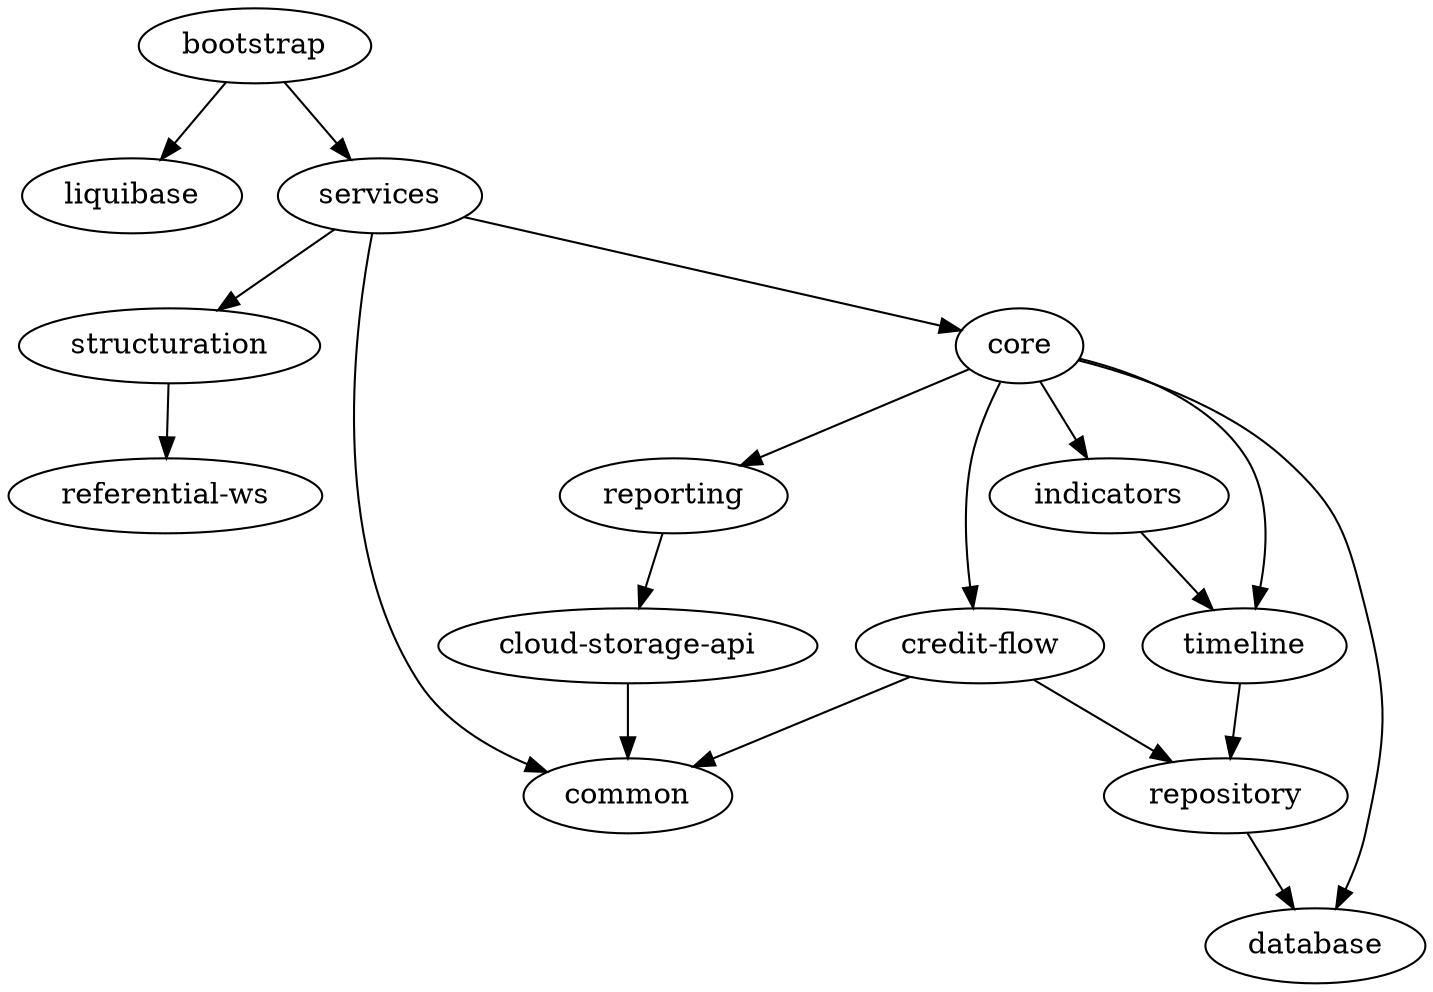 digraph modules {
A[label="bootstrap"];
B[label="liquibase"];
C[label="services"];
D[label="cloud-storage-api"];
E[label="database"];
F[label="referential-ws"];
G[label="repository"];
H[label="structuration"];
I[label="indicators"];
J[label="timeline"];
K[label="credit-flow"];
L[label="reporting"];
M[label="common"];
N[label="core"];

K->M
C->N
N->K
K->G
G->E
J->G
A -> B
A -> C
C-> M
C->H
N->I
N->J
I->J
N->L
N-> E
L->D
H->F
D->M

}